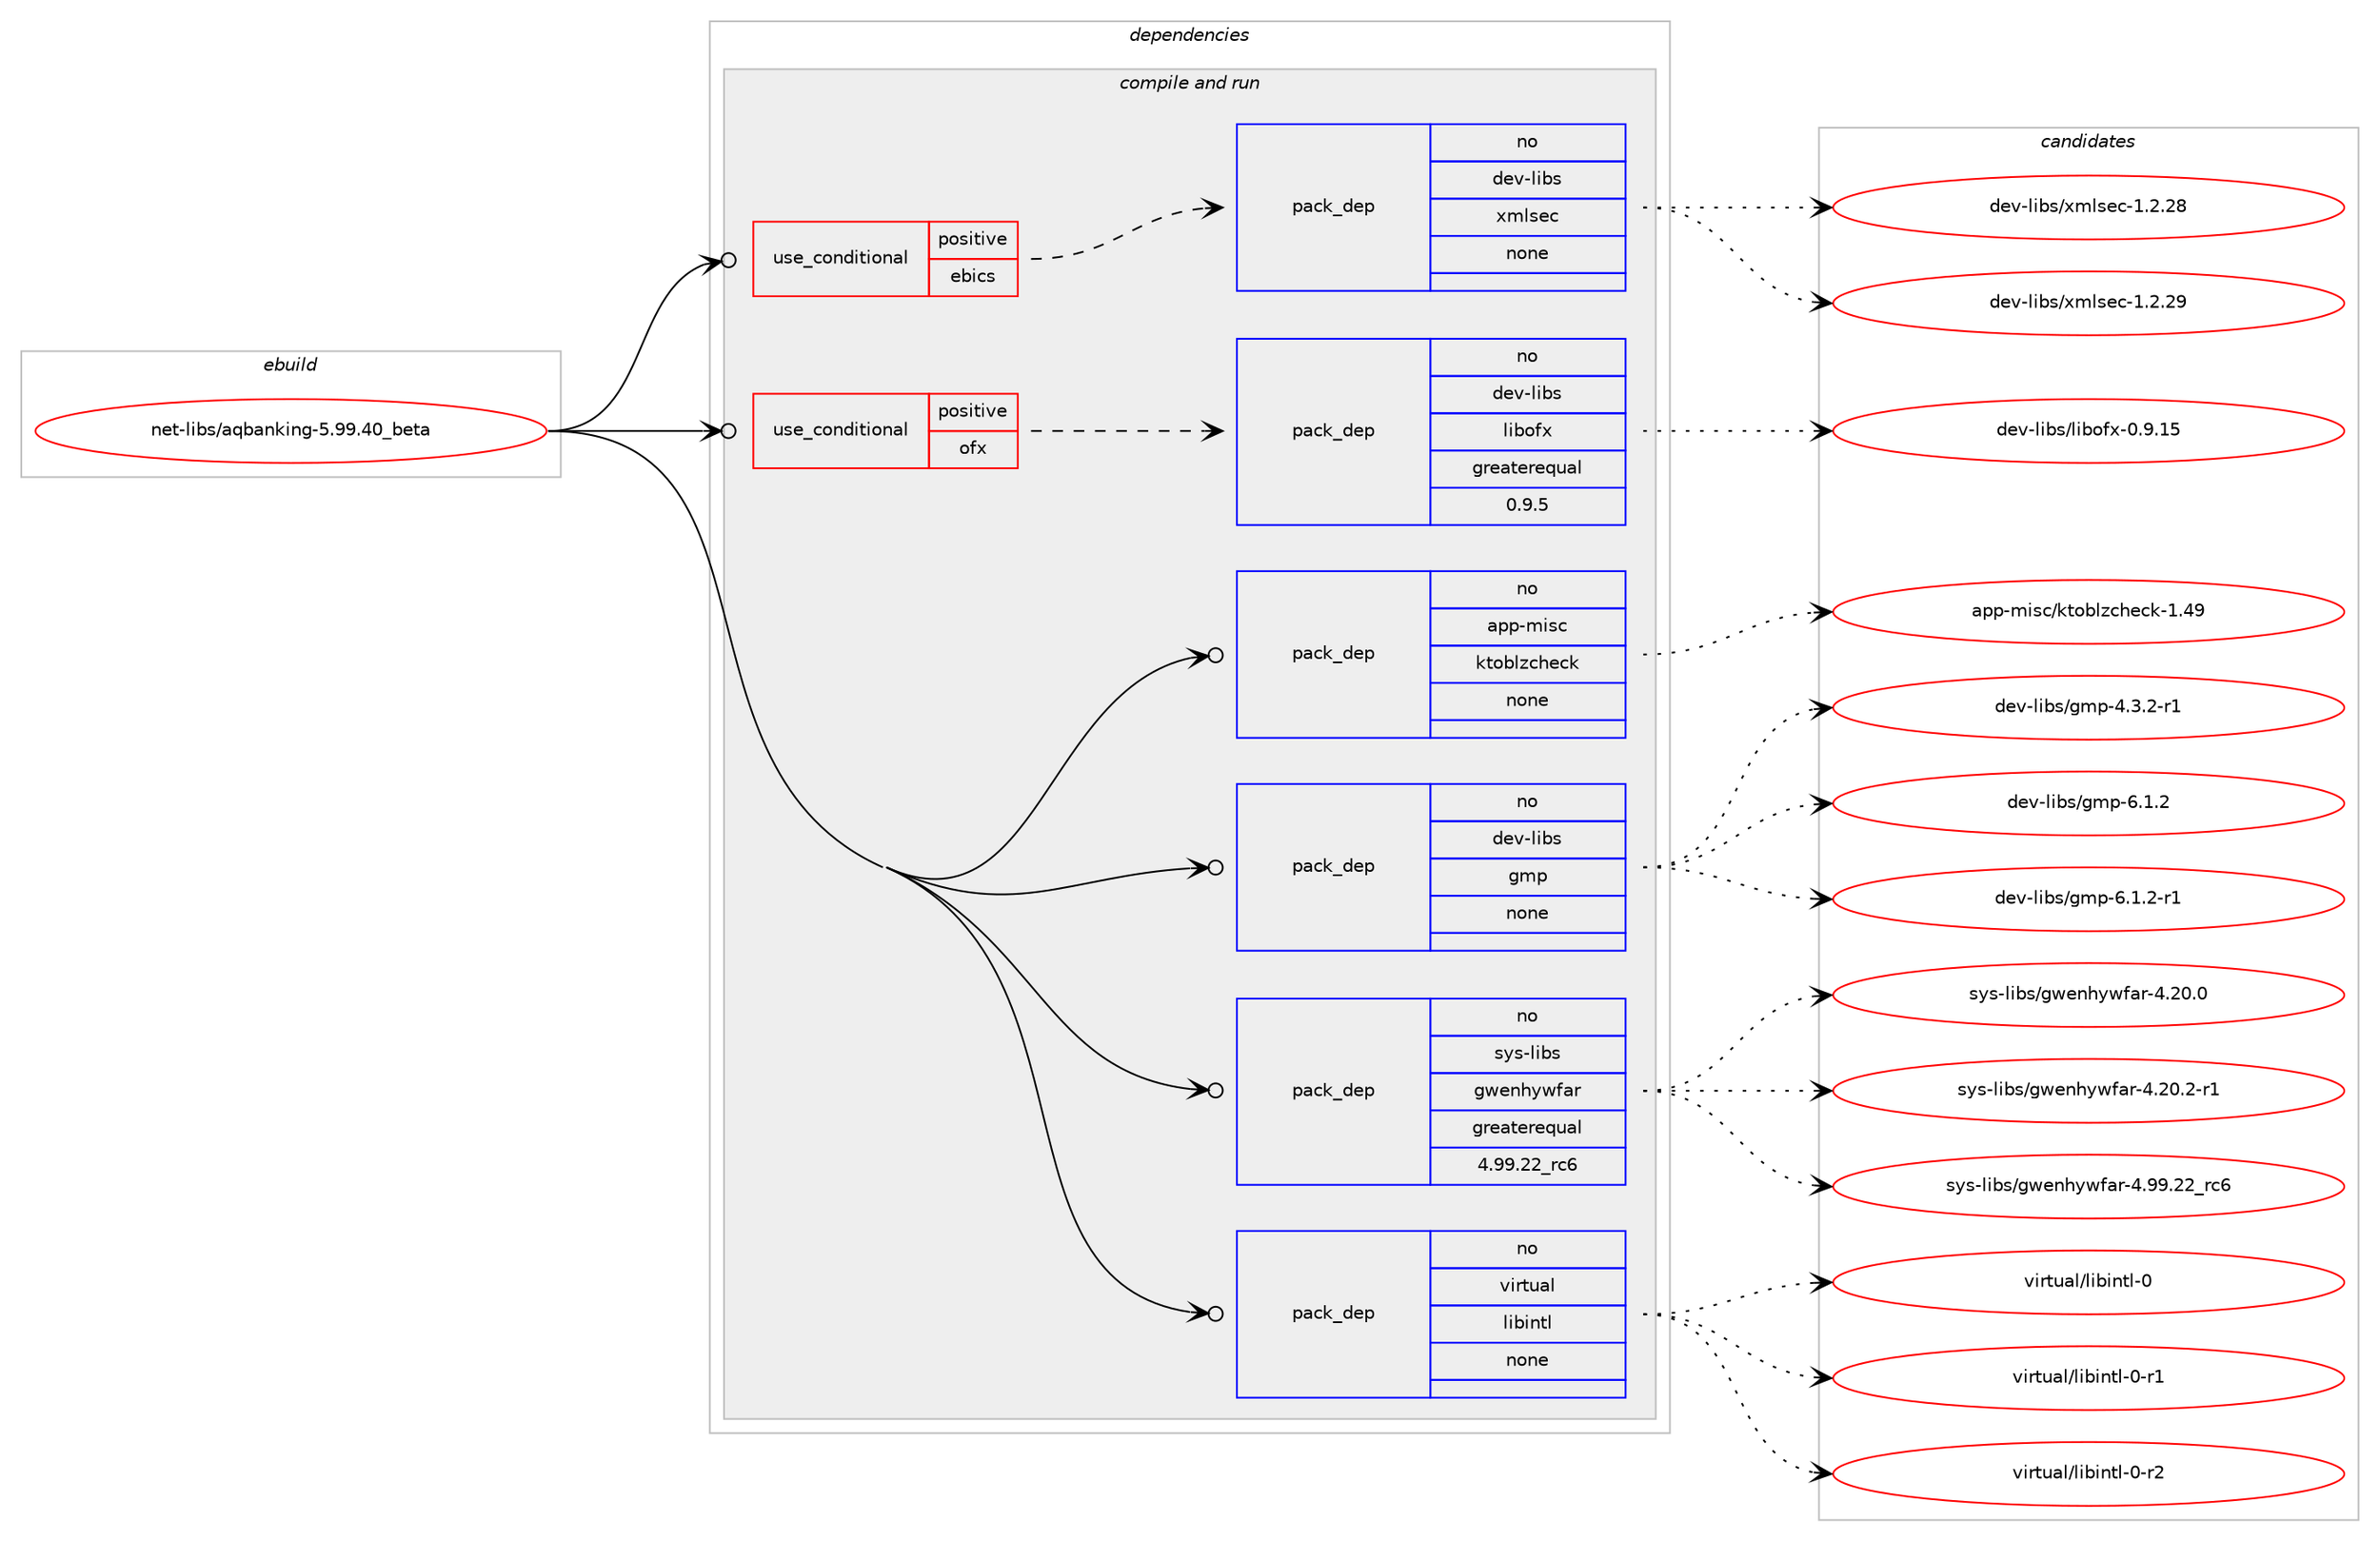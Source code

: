 digraph prolog {

# *************
# Graph options
# *************

newrank=true;
concentrate=true;
compound=true;
graph [rankdir=LR,fontname=Helvetica,fontsize=10,ranksep=1.5];#, ranksep=2.5, nodesep=0.2];
edge  [arrowhead=vee];
node  [fontname=Helvetica,fontsize=10];

# **********
# The ebuild
# **********

subgraph cluster_leftcol {
color=gray;
label=<<i>ebuild</i>>;
id [label="net-libs/aqbanking-5.99.40_beta", color=red, width=4, href="../net-libs/aqbanking-5.99.40_beta.svg"];
}

# ****************
# The dependencies
# ****************

subgraph cluster_midcol {
color=gray;
label=<<i>dependencies</i>>;
subgraph cluster_compile {
fillcolor="#eeeeee";
style=filled;
label=<<i>compile</i>>;
}
subgraph cluster_compileandrun {
fillcolor="#eeeeee";
style=filled;
label=<<i>compile and run</i>>;
subgraph cond201145 {
dependency825245 [label=<<TABLE BORDER="0" CELLBORDER="1" CELLSPACING="0" CELLPADDING="4"><TR><TD ROWSPAN="3" CELLPADDING="10">use_conditional</TD></TR><TR><TD>positive</TD></TR><TR><TD>ebics</TD></TR></TABLE>>, shape=none, color=red];
subgraph pack609667 {
dependency825246 [label=<<TABLE BORDER="0" CELLBORDER="1" CELLSPACING="0" CELLPADDING="4" WIDTH="220"><TR><TD ROWSPAN="6" CELLPADDING="30">pack_dep</TD></TR><TR><TD WIDTH="110">no</TD></TR><TR><TD>dev-libs</TD></TR><TR><TD>xmlsec</TD></TR><TR><TD>none</TD></TR><TR><TD></TD></TR></TABLE>>, shape=none, color=blue];
}
dependency825245:e -> dependency825246:w [weight=20,style="dashed",arrowhead="vee"];
}
id:e -> dependency825245:w [weight=20,style="solid",arrowhead="odotvee"];
subgraph cond201146 {
dependency825247 [label=<<TABLE BORDER="0" CELLBORDER="1" CELLSPACING="0" CELLPADDING="4"><TR><TD ROWSPAN="3" CELLPADDING="10">use_conditional</TD></TR><TR><TD>positive</TD></TR><TR><TD>ofx</TD></TR></TABLE>>, shape=none, color=red];
subgraph pack609668 {
dependency825248 [label=<<TABLE BORDER="0" CELLBORDER="1" CELLSPACING="0" CELLPADDING="4" WIDTH="220"><TR><TD ROWSPAN="6" CELLPADDING="30">pack_dep</TD></TR><TR><TD WIDTH="110">no</TD></TR><TR><TD>dev-libs</TD></TR><TR><TD>libofx</TD></TR><TR><TD>greaterequal</TD></TR><TR><TD>0.9.5</TD></TR></TABLE>>, shape=none, color=blue];
}
dependency825247:e -> dependency825248:w [weight=20,style="dashed",arrowhead="vee"];
}
id:e -> dependency825247:w [weight=20,style="solid",arrowhead="odotvee"];
subgraph pack609669 {
dependency825249 [label=<<TABLE BORDER="0" CELLBORDER="1" CELLSPACING="0" CELLPADDING="4" WIDTH="220"><TR><TD ROWSPAN="6" CELLPADDING="30">pack_dep</TD></TR><TR><TD WIDTH="110">no</TD></TR><TR><TD>app-misc</TD></TR><TR><TD>ktoblzcheck</TD></TR><TR><TD>none</TD></TR><TR><TD></TD></TR></TABLE>>, shape=none, color=blue];
}
id:e -> dependency825249:w [weight=20,style="solid",arrowhead="odotvee"];
subgraph pack609670 {
dependency825250 [label=<<TABLE BORDER="0" CELLBORDER="1" CELLSPACING="0" CELLPADDING="4" WIDTH="220"><TR><TD ROWSPAN="6" CELLPADDING="30">pack_dep</TD></TR><TR><TD WIDTH="110">no</TD></TR><TR><TD>dev-libs</TD></TR><TR><TD>gmp</TD></TR><TR><TD>none</TD></TR><TR><TD></TD></TR></TABLE>>, shape=none, color=blue];
}
id:e -> dependency825250:w [weight=20,style="solid",arrowhead="odotvee"];
subgraph pack609671 {
dependency825251 [label=<<TABLE BORDER="0" CELLBORDER="1" CELLSPACING="0" CELLPADDING="4" WIDTH="220"><TR><TD ROWSPAN="6" CELLPADDING="30">pack_dep</TD></TR><TR><TD WIDTH="110">no</TD></TR><TR><TD>sys-libs</TD></TR><TR><TD>gwenhywfar</TD></TR><TR><TD>greaterequal</TD></TR><TR><TD>4.99.22_rc6</TD></TR></TABLE>>, shape=none, color=blue];
}
id:e -> dependency825251:w [weight=20,style="solid",arrowhead="odotvee"];
subgraph pack609672 {
dependency825252 [label=<<TABLE BORDER="0" CELLBORDER="1" CELLSPACING="0" CELLPADDING="4" WIDTH="220"><TR><TD ROWSPAN="6" CELLPADDING="30">pack_dep</TD></TR><TR><TD WIDTH="110">no</TD></TR><TR><TD>virtual</TD></TR><TR><TD>libintl</TD></TR><TR><TD>none</TD></TR><TR><TD></TD></TR></TABLE>>, shape=none, color=blue];
}
id:e -> dependency825252:w [weight=20,style="solid",arrowhead="odotvee"];
}
subgraph cluster_run {
fillcolor="#eeeeee";
style=filled;
label=<<i>run</i>>;
}
}

# **************
# The candidates
# **************

subgraph cluster_choices {
rank=same;
color=gray;
label=<<i>candidates</i>>;

subgraph choice609667 {
color=black;
nodesep=1;
choice1001011184510810598115471201091081151019945494650465056 [label="dev-libs/xmlsec-1.2.28", color=red, width=4,href="../dev-libs/xmlsec-1.2.28.svg"];
choice1001011184510810598115471201091081151019945494650465057 [label="dev-libs/xmlsec-1.2.29", color=red, width=4,href="../dev-libs/xmlsec-1.2.29.svg"];
dependency825246:e -> choice1001011184510810598115471201091081151019945494650465056:w [style=dotted,weight="100"];
dependency825246:e -> choice1001011184510810598115471201091081151019945494650465057:w [style=dotted,weight="100"];
}
subgraph choice609668 {
color=black;
nodesep=1;
choice1001011184510810598115471081059811110212045484657464953 [label="dev-libs/libofx-0.9.15", color=red, width=4,href="../dev-libs/libofx-0.9.15.svg"];
dependency825248:e -> choice1001011184510810598115471081059811110212045484657464953:w [style=dotted,weight="100"];
}
subgraph choice609669 {
color=black;
nodesep=1;
choice971121124510910511599471071161119810812299104101991074549465257 [label="app-misc/ktoblzcheck-1.49", color=red, width=4,href="../app-misc/ktoblzcheck-1.49.svg"];
dependency825249:e -> choice971121124510910511599471071161119810812299104101991074549465257:w [style=dotted,weight="100"];
}
subgraph choice609670 {
color=black;
nodesep=1;
choice1001011184510810598115471031091124552465146504511449 [label="dev-libs/gmp-4.3.2-r1", color=red, width=4,href="../dev-libs/gmp-4.3.2-r1.svg"];
choice100101118451081059811547103109112455446494650 [label="dev-libs/gmp-6.1.2", color=red, width=4,href="../dev-libs/gmp-6.1.2.svg"];
choice1001011184510810598115471031091124554464946504511449 [label="dev-libs/gmp-6.1.2-r1", color=red, width=4,href="../dev-libs/gmp-6.1.2-r1.svg"];
dependency825250:e -> choice1001011184510810598115471031091124552465146504511449:w [style=dotted,weight="100"];
dependency825250:e -> choice100101118451081059811547103109112455446494650:w [style=dotted,weight="100"];
dependency825250:e -> choice1001011184510810598115471031091124554464946504511449:w [style=dotted,weight="100"];
}
subgraph choice609671 {
color=black;
nodesep=1;
choice1151211154510810598115471031191011101041211191029711445524650484648 [label="sys-libs/gwenhywfar-4.20.0", color=red, width=4,href="../sys-libs/gwenhywfar-4.20.0.svg"];
choice11512111545108105981154710311910111010412111910297114455246504846504511449 [label="sys-libs/gwenhywfar-4.20.2-r1", color=red, width=4,href="../sys-libs/gwenhywfar-4.20.2-r1.svg"];
choice115121115451081059811547103119101110104121119102971144552465757465050951149954 [label="sys-libs/gwenhywfar-4.99.22_rc6", color=red, width=4,href="../sys-libs/gwenhywfar-4.99.22_rc6.svg"];
dependency825251:e -> choice1151211154510810598115471031191011101041211191029711445524650484648:w [style=dotted,weight="100"];
dependency825251:e -> choice11512111545108105981154710311910111010412111910297114455246504846504511449:w [style=dotted,weight="100"];
dependency825251:e -> choice115121115451081059811547103119101110104121119102971144552465757465050951149954:w [style=dotted,weight="100"];
}
subgraph choice609672 {
color=black;
nodesep=1;
choice1181051141161179710847108105981051101161084548 [label="virtual/libintl-0", color=red, width=4,href="../virtual/libintl-0.svg"];
choice11810511411611797108471081059810511011610845484511449 [label="virtual/libintl-0-r1", color=red, width=4,href="../virtual/libintl-0-r1.svg"];
choice11810511411611797108471081059810511011610845484511450 [label="virtual/libintl-0-r2", color=red, width=4,href="../virtual/libintl-0-r2.svg"];
dependency825252:e -> choice1181051141161179710847108105981051101161084548:w [style=dotted,weight="100"];
dependency825252:e -> choice11810511411611797108471081059810511011610845484511449:w [style=dotted,weight="100"];
dependency825252:e -> choice11810511411611797108471081059810511011610845484511450:w [style=dotted,weight="100"];
}
}

}
